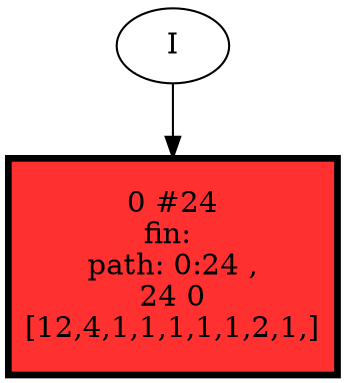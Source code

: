 // produced with flexfringe // 
digraph DFA {
	0 [label="root" shape=box];
		I -> 0;
	0 [ label="0 #24
fin: 
 path: 0:24 , 
24 0
[12,4,1,1,1,1,1,2,1,]" , style=filled, fillcolor="firebrick1", width=1.43957, height=1.43957, penwidth=3.21888];
}
